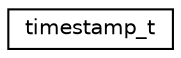 digraph "Graphical Class Hierarchy"
{
  edge [fontname="Helvetica",fontsize="10",labelfontname="Helvetica",labelfontsize="10"];
  node [fontname="Helvetica",fontsize="10",shape=record];
  rankdir="LR";
  Node0 [label="timestamp_t",height=0.2,width=0.4,color="black", fillcolor="white", style="filled",URL="$structtimestamp__t.html"];
}
